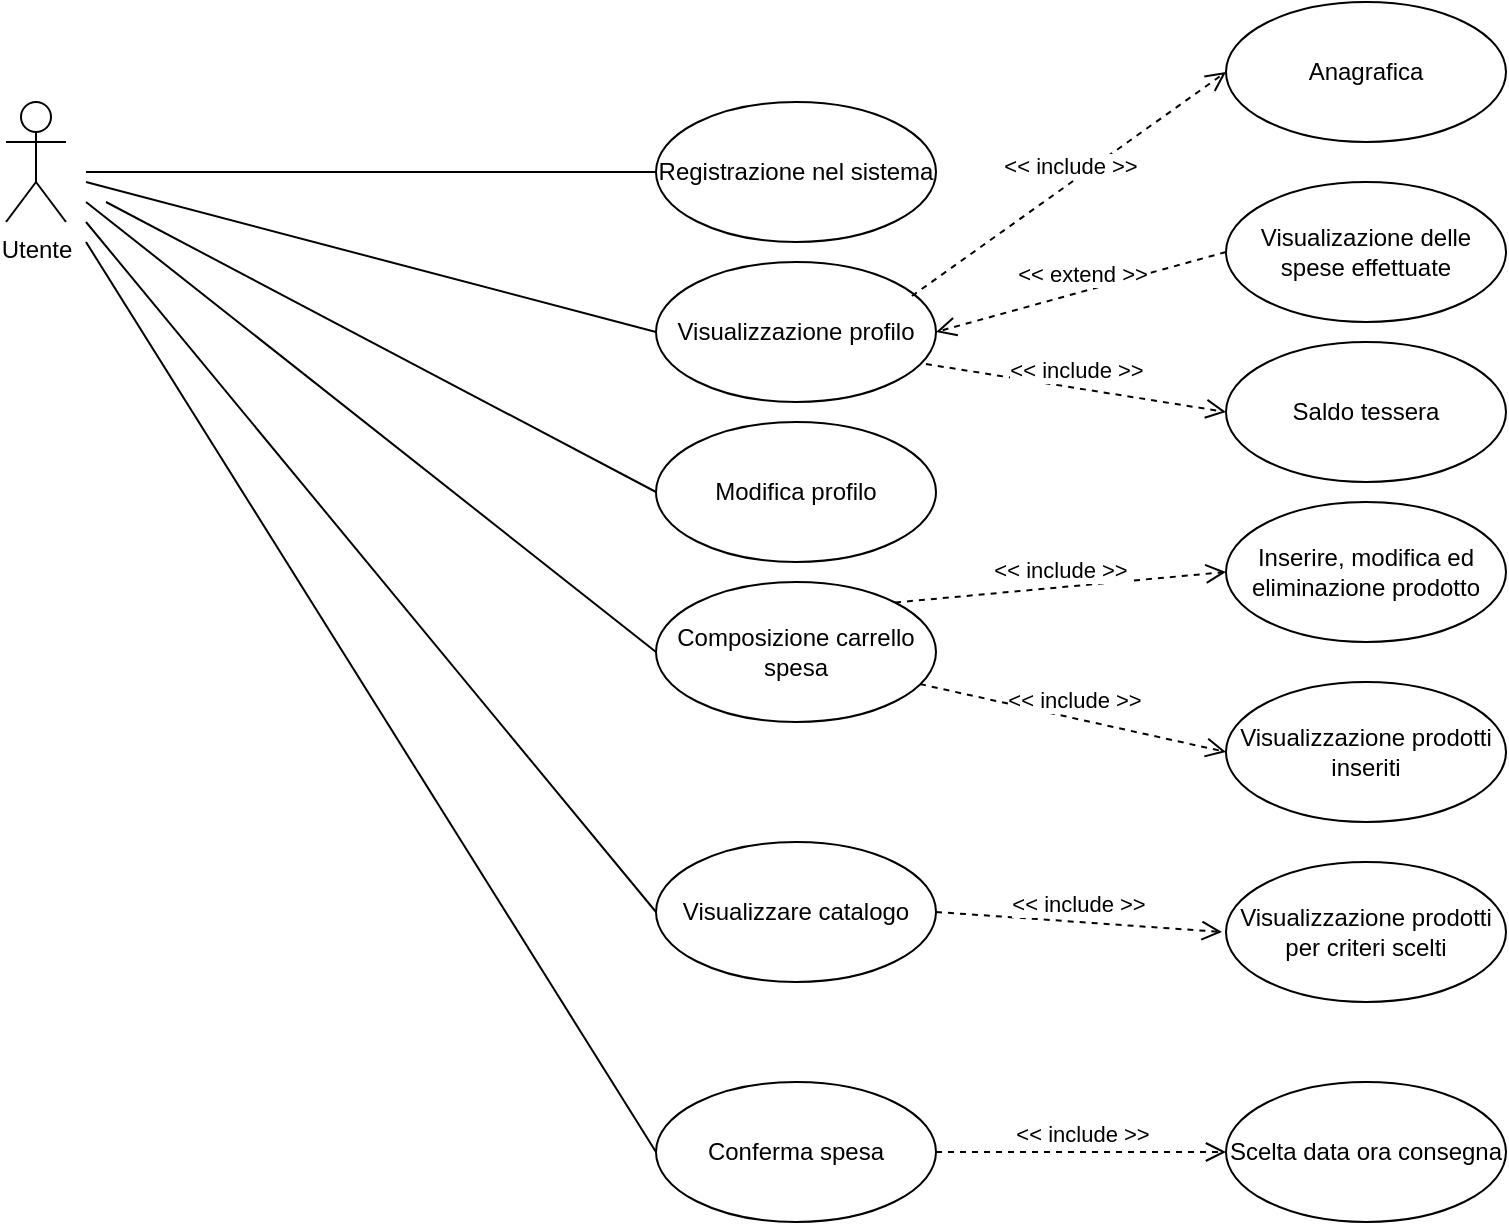 <mxfile version="13.0.1" type="device"><diagram name="Page-1" id="e7e014a7-5840-1c2e-5031-d8a46d1fe8dd"><mxGraphModel dx="700" dy="752" grid="1" gridSize="10" guides="1" tooltips="1" connect="1" arrows="1" fold="1" page="1" pageScale="1" pageWidth="1169" pageHeight="826" background="#ffffff" math="0" shadow="0"><root><mxCell id="0"/><mxCell id="1" parent="0"/><mxCell id="wefuCrV9z0nIB5KaaUs--66" value="Utente" style="shape=umlActor;verticalLabelPosition=bottom;labelBackgroundColor=#ffffff;verticalAlign=top;html=1;" vertex="1" parent="1"><mxGeometry x="120" y="70" width="30" height="60" as="geometry"/></mxCell><mxCell id="wefuCrV9z0nIB5KaaUs--67" value="Registrazione nel sistema" style="ellipse;whiteSpace=wrap;html=1;" vertex="1" parent="1"><mxGeometry x="445" y="70" width="140" height="70" as="geometry"/></mxCell><mxCell id="wefuCrV9z0nIB5KaaUs--68" value="" style="endArrow=none;html=1;entryX=0;entryY=0.5;entryDx=0;entryDy=0;" edge="1" parent="1" target="wefuCrV9z0nIB5KaaUs--67"><mxGeometry width="50" height="50" relative="1" as="geometry"><mxPoint x="160" y="105" as="sourcePoint"/><mxPoint x="340" y="140" as="targetPoint"/></mxGeometry></mxCell><mxCell id="wefuCrV9z0nIB5KaaUs--69" value="Composizione carrello spesa" style="ellipse;whiteSpace=wrap;html=1;" vertex="1" parent="1"><mxGeometry x="445" y="310" width="140" height="70" as="geometry"/></mxCell><mxCell id="wefuCrV9z0nIB5KaaUs--70" value="" style="endArrow=none;html=1;entryX=0;entryY=0.5;entryDx=0;entryDy=0;" edge="1" parent="1" target="wefuCrV9z0nIB5KaaUs--69"><mxGeometry width="50" height="50" relative="1" as="geometry"><mxPoint x="160" y="120" as="sourcePoint"/><mxPoint x="350" y="220" as="targetPoint"/></mxGeometry></mxCell><mxCell id="wefuCrV9z0nIB5KaaUs--71" value="Inserire, modifica ed eliminazione prodotto" style="ellipse;whiteSpace=wrap;html=1;" vertex="1" parent="1"><mxGeometry x="730" y="270" width="140" height="70" as="geometry"/></mxCell><mxCell id="wefuCrV9z0nIB5KaaUs--72" value="Visualizzare catalogo" style="ellipse;whiteSpace=wrap;html=1;" vertex="1" parent="1"><mxGeometry x="445" y="440" width="140" height="70" as="geometry"/></mxCell><mxCell id="wefuCrV9z0nIB5KaaUs--74" value="Visualizzazione prodotti inseriti" style="ellipse;whiteSpace=wrap;html=1;" vertex="1" parent="1"><mxGeometry x="730" y="360" width="140" height="70" as="geometry"/></mxCell><mxCell id="wefuCrV9z0nIB5KaaUs--75" value="&amp;lt;&amp;lt; include &amp;gt;&amp;gt;" style="html=1;verticalAlign=bottom;endArrow=open;dashed=1;endSize=8;exitX=1;exitY=0;exitDx=0;exitDy=0;entryX=0;entryY=0.5;entryDx=0;entryDy=0;" edge="1" parent="1" target="wefuCrV9z0nIB5KaaUs--71"><mxGeometry relative="1" as="geometry"><mxPoint x="564.497" y="320.251" as="sourcePoint"/><mxPoint x="730" y="285" as="targetPoint"/></mxGeometry></mxCell><mxCell id="wefuCrV9z0nIB5KaaUs--76" value="&amp;lt;&amp;lt; include &amp;gt;&amp;gt;" style="html=1;verticalAlign=bottom;endArrow=open;dashed=1;endSize=8;exitX=0.943;exitY=0.729;exitDx=0;exitDy=0;entryX=0;entryY=0.5;entryDx=0;entryDy=0;exitPerimeter=0;" edge="1" parent="1" source="wefuCrV9z0nIB5KaaUs--69" target="wefuCrV9z0nIB5KaaUs--74"><mxGeometry relative="1" as="geometry"><mxPoint x="574.497" y="330.251" as="sourcePoint"/><mxPoint x="740" y="295" as="targetPoint"/></mxGeometry></mxCell><mxCell id="wefuCrV9z0nIB5KaaUs--77" value="Visualizzazione prodotti per criteri scelti" style="ellipse;whiteSpace=wrap;html=1;" vertex="1" parent="1"><mxGeometry x="730" y="450" width="140" height="70" as="geometry"/></mxCell><mxCell id="wefuCrV9z0nIB5KaaUs--80" value="&amp;lt;&amp;lt; include &amp;gt;&amp;gt;" style="html=1;verticalAlign=bottom;endArrow=open;dashed=1;endSize=8;exitX=1;exitY=0.5;exitDx=0;exitDy=0;" edge="1" parent="1" source="wefuCrV9z0nIB5KaaUs--72"><mxGeometry relative="1" as="geometry"><mxPoint x="585" y="516" as="sourcePoint"/><mxPoint x="728" y="485" as="targetPoint"/></mxGeometry></mxCell><mxCell id="wefuCrV9z0nIB5KaaUs--81" value="Conferma spesa" style="ellipse;whiteSpace=wrap;html=1;" vertex="1" parent="1"><mxGeometry x="445" y="560" width="140" height="70" as="geometry"/></mxCell><mxCell id="wefuCrV9z0nIB5KaaUs--82" value="" style="endArrow=none;html=1;entryX=0;entryY=0.5;entryDx=0;entryDy=0;" edge="1" parent="1" target="wefuCrV9z0nIB5KaaUs--72"><mxGeometry width="50" height="50" relative="1" as="geometry"><mxPoint x="160" y="130" as="sourcePoint"/><mxPoint x="250" y="290" as="targetPoint"/></mxGeometry></mxCell><mxCell id="wefuCrV9z0nIB5KaaUs--83" value="" style="endArrow=none;html=1;entryX=0;entryY=0.5;entryDx=0;entryDy=0;" edge="1" parent="1" target="wefuCrV9z0nIB5KaaUs--81"><mxGeometry width="50" height="50" relative="1" as="geometry"><mxPoint x="160" y="140" as="sourcePoint"/><mxPoint x="200" y="300" as="targetPoint"/></mxGeometry></mxCell><mxCell id="wefuCrV9z0nIB5KaaUs--84" value="Scelta data ora consegna" style="ellipse;whiteSpace=wrap;html=1;" vertex="1" parent="1"><mxGeometry x="730" y="560" width="140" height="70" as="geometry"/></mxCell><mxCell id="wefuCrV9z0nIB5KaaUs--85" value="&amp;lt;&amp;lt; include &amp;gt;&amp;gt;" style="html=1;verticalAlign=bottom;endArrow=open;dashed=1;endSize=8;exitX=1;exitY=0.5;exitDx=0;exitDy=0;entryX=0;entryY=0.5;entryDx=0;entryDy=0;" edge="1" parent="1" source="wefuCrV9z0nIB5KaaUs--81" target="wefuCrV9z0nIB5KaaUs--84"><mxGeometry relative="1" as="geometry"><mxPoint x="595" y="485" as="sourcePoint"/><mxPoint x="738" y="495" as="targetPoint"/></mxGeometry></mxCell><mxCell id="wefuCrV9z0nIB5KaaUs--87" value="Visualizzazione profilo" style="ellipse;whiteSpace=wrap;html=1;" vertex="1" parent="1"><mxGeometry x="445" y="150" width="140" height="70" as="geometry"/></mxCell><mxCell id="wefuCrV9z0nIB5KaaUs--88" value="" style="endArrow=none;html=1;entryX=0;entryY=0.5;entryDx=0;entryDy=0;" edge="1" parent="1" target="wefuCrV9z0nIB5KaaUs--87"><mxGeometry width="50" height="50" relative="1" as="geometry"><mxPoint x="160" y="110" as="sourcePoint"/><mxPoint x="380" y="150" as="targetPoint"/></mxGeometry></mxCell><mxCell id="wefuCrV9z0nIB5KaaUs--89" value="Visualizazione delle spese effettuate" style="ellipse;whiteSpace=wrap;html=1;" vertex="1" parent="1"><mxGeometry x="730" y="110" width="140" height="70" as="geometry"/></mxCell><mxCell id="wefuCrV9z0nIB5KaaUs--90" value="&amp;lt;&amp;lt; extend &amp;gt;&amp;gt;" style="html=1;verticalAlign=bottom;endArrow=open;dashed=1;endSize=8;entryX=1;entryY=0.5;entryDx=0;entryDy=0;exitX=0;exitY=0.5;exitDx=0;exitDy=0;" edge="1" parent="1" source="wefuCrV9z0nIB5KaaUs--89" target="wefuCrV9z0nIB5KaaUs--87"><mxGeometry relative="1" as="geometry"><mxPoint x="730" y="140" as="sourcePoint"/><mxPoint x="650" y="130" as="targetPoint"/></mxGeometry></mxCell><mxCell id="wefuCrV9z0nIB5KaaUs--92" value="Modifica profilo" style="ellipse;whiteSpace=wrap;html=1;" vertex="1" parent="1"><mxGeometry x="445" y="230" width="140" height="70" as="geometry"/></mxCell><mxCell id="wefuCrV9z0nIB5KaaUs--95" value="" style="endArrow=none;html=1;entryX=0;entryY=0.5;entryDx=0;entryDy=0;" edge="1" parent="1" target="wefuCrV9z0nIB5KaaUs--92"><mxGeometry width="50" height="50" relative="1" as="geometry"><mxPoint x="170" y="120" as="sourcePoint"/><mxPoint x="150" y="290" as="targetPoint"/></mxGeometry></mxCell><mxCell id="wefuCrV9z0nIB5KaaUs--96" value="Anagrafica" style="ellipse;whiteSpace=wrap;html=1;" vertex="1" parent="1"><mxGeometry x="730" y="20" width="140" height="70" as="geometry"/></mxCell><mxCell id="wefuCrV9z0nIB5KaaUs--98" value="Saldo tessera" style="ellipse;whiteSpace=wrap;html=1;" vertex="1" parent="1"><mxGeometry x="730" y="190" width="140" height="70" as="geometry"/></mxCell><mxCell id="wefuCrV9z0nIB5KaaUs--100" value="&amp;lt;&amp;lt; include &amp;gt;&amp;gt;" style="html=1;verticalAlign=bottom;endArrow=open;dashed=1;endSize=8;entryX=0;entryY=0.5;entryDx=0;entryDy=0;exitX=0.914;exitY=0.243;exitDx=0;exitDy=0;exitPerimeter=0;" edge="1" parent="1" source="wefuCrV9z0nIB5KaaUs--87" target="wefuCrV9z0nIB5KaaUs--96"><mxGeometry relative="1" as="geometry"><mxPoint x="580" y="160" as="sourcePoint"/><mxPoint x="740" y="315" as="targetPoint"/></mxGeometry></mxCell><mxCell id="wefuCrV9z0nIB5KaaUs--101" value="&amp;lt;&amp;lt; include &amp;gt;&amp;gt;" style="html=1;verticalAlign=bottom;endArrow=open;dashed=1;endSize=8;entryX=0;entryY=0.5;entryDx=0;entryDy=0;exitX=0.964;exitY=0.729;exitDx=0;exitDy=0;exitPerimeter=0;" edge="1" parent="1" source="wefuCrV9z0nIB5KaaUs--87" target="wefuCrV9z0nIB5KaaUs--98"><mxGeometry relative="1" as="geometry"><mxPoint x="582.96" y="177.01" as="sourcePoint"/><mxPoint x="740" y="65" as="targetPoint"/></mxGeometry></mxCell></root></mxGraphModel></diagram></mxfile>